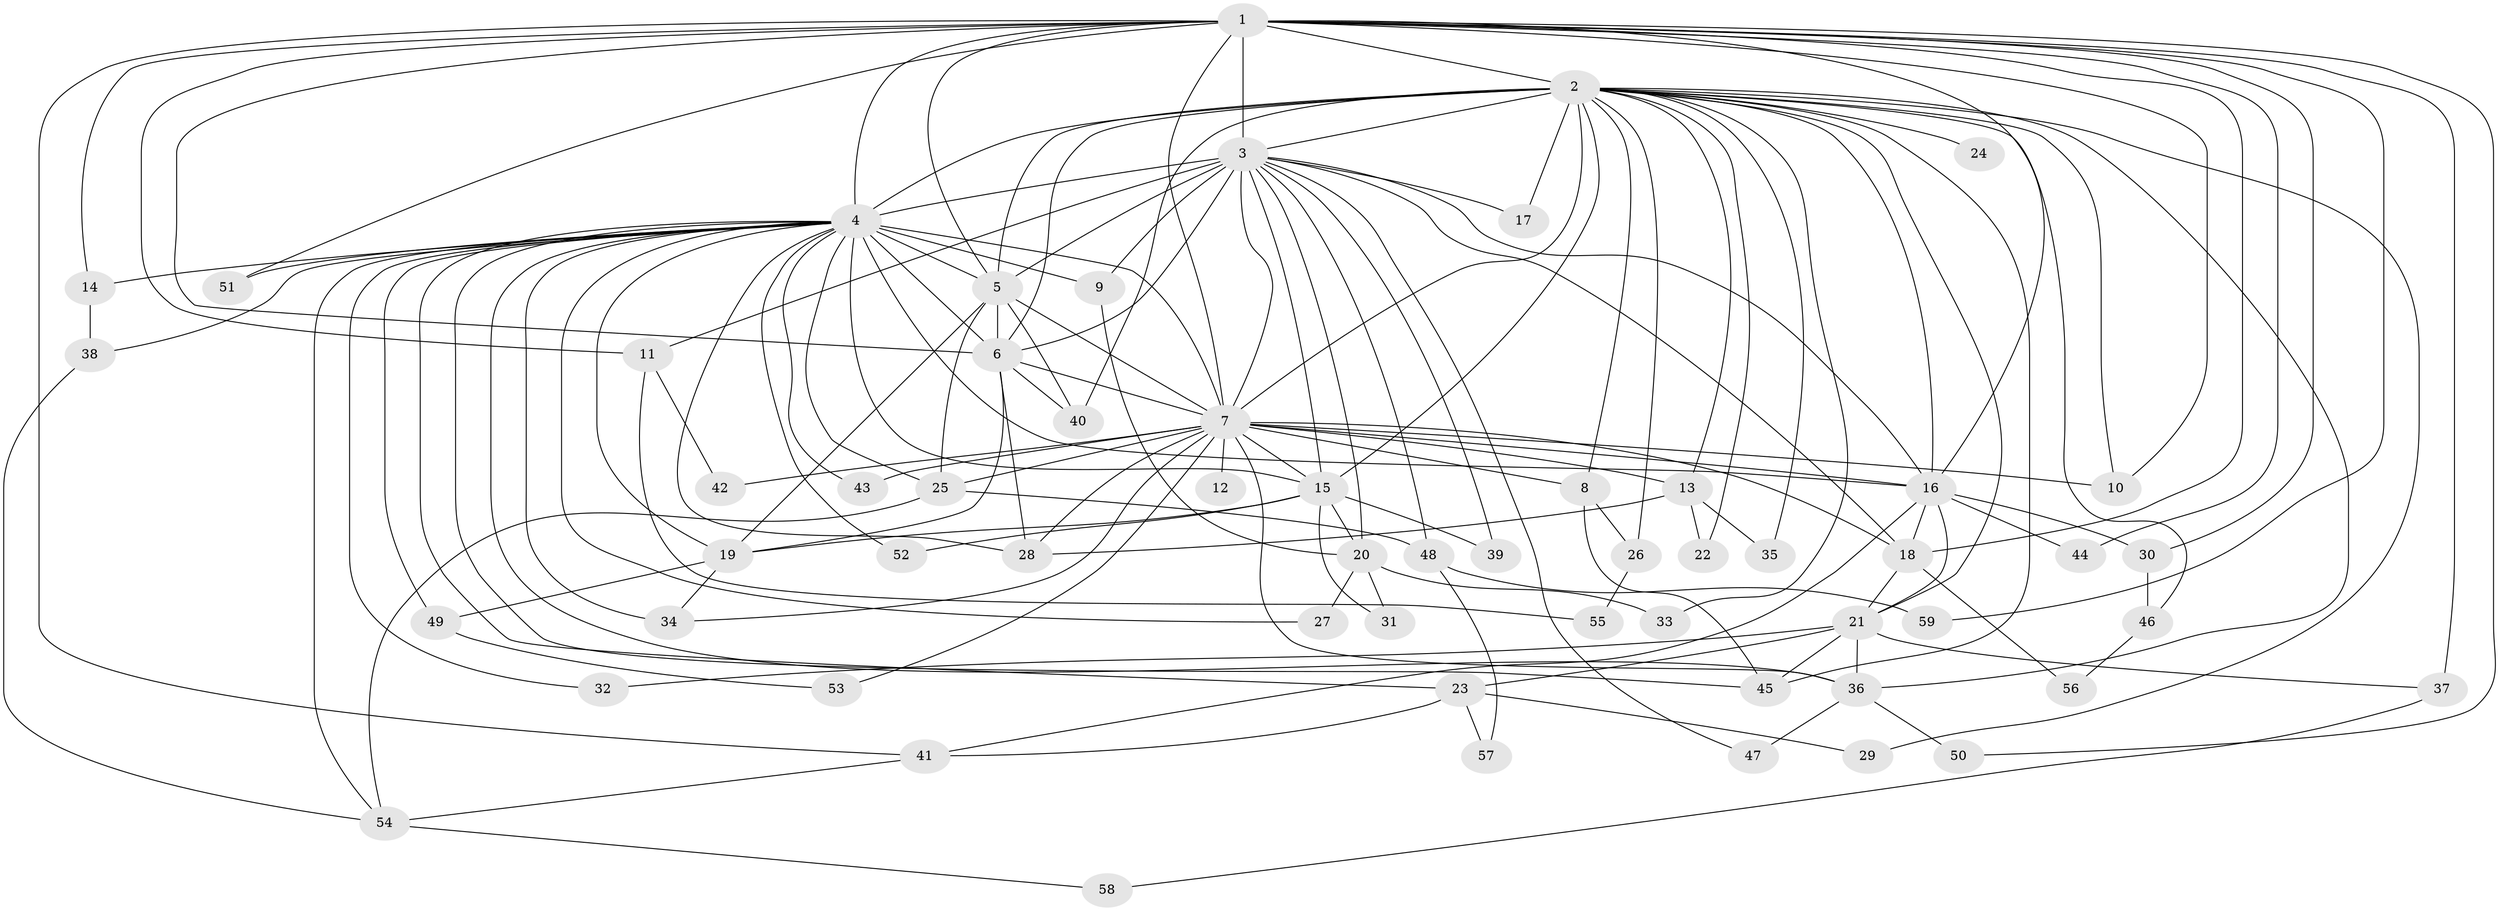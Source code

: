 // original degree distribution, {16: 0.01020408163265306, 19: 0.02040816326530612, 21: 0.02040816326530612, 20: 0.01020408163265306, 15: 0.02040816326530612, 23: 0.01020408163265306, 25: 0.01020408163265306, 4: 0.07142857142857142, 3: 0.22448979591836735, 2: 0.5102040816326531, 5: 0.04081632653061224, 8: 0.02040816326530612, 6: 0.030612244897959183}
// Generated by graph-tools (version 1.1) at 2025/50/03/04/25 22:50:02]
// undirected, 59 vertices, 147 edges
graph export_dot {
  node [color=gray90,style=filled];
  1;
  2;
  3;
  4;
  5;
  6;
  7;
  8;
  9;
  10;
  11;
  12;
  13;
  14;
  15;
  16;
  17;
  18;
  19;
  20;
  21;
  22;
  23;
  24;
  25;
  26;
  27;
  28;
  29;
  30;
  31;
  32;
  33;
  34;
  35;
  36;
  37;
  38;
  39;
  40;
  41;
  42;
  43;
  44;
  45;
  46;
  47;
  48;
  49;
  50;
  51;
  52;
  53;
  54;
  55;
  56;
  57;
  58;
  59;
  1 -- 2 [weight=4.0];
  1 -- 3 [weight=2.0];
  1 -- 4 [weight=4.0];
  1 -- 5 [weight=3.0];
  1 -- 6 [weight=2.0];
  1 -- 7 [weight=3.0];
  1 -- 10 [weight=1.0];
  1 -- 11 [weight=1.0];
  1 -- 14 [weight=1.0];
  1 -- 16 [weight=1.0];
  1 -- 18 [weight=4.0];
  1 -- 30 [weight=1.0];
  1 -- 37 [weight=1.0];
  1 -- 41 [weight=1.0];
  1 -- 44 [weight=1.0];
  1 -- 50 [weight=1.0];
  1 -- 51 [weight=1.0];
  1 -- 59 [weight=1.0];
  2 -- 3 [weight=2.0];
  2 -- 4 [weight=4.0];
  2 -- 5 [weight=2.0];
  2 -- 6 [weight=2.0];
  2 -- 7 [weight=2.0];
  2 -- 8 [weight=1.0];
  2 -- 10 [weight=1.0];
  2 -- 13 [weight=1.0];
  2 -- 15 [weight=1.0];
  2 -- 16 [weight=1.0];
  2 -- 17 [weight=1.0];
  2 -- 21 [weight=1.0];
  2 -- 22 [weight=1.0];
  2 -- 24 [weight=2.0];
  2 -- 26 [weight=1.0];
  2 -- 29 [weight=1.0];
  2 -- 33 [weight=1.0];
  2 -- 35 [weight=1.0];
  2 -- 36 [weight=1.0];
  2 -- 40 [weight=1.0];
  2 -- 45 [weight=1.0];
  2 -- 46 [weight=1.0];
  3 -- 4 [weight=3.0];
  3 -- 5 [weight=2.0];
  3 -- 6 [weight=1.0];
  3 -- 7 [weight=1.0];
  3 -- 9 [weight=1.0];
  3 -- 11 [weight=1.0];
  3 -- 15 [weight=1.0];
  3 -- 16 [weight=1.0];
  3 -- 17 [weight=1.0];
  3 -- 18 [weight=1.0];
  3 -- 20 [weight=1.0];
  3 -- 39 [weight=1.0];
  3 -- 47 [weight=1.0];
  3 -- 48 [weight=1.0];
  4 -- 5 [weight=2.0];
  4 -- 6 [weight=3.0];
  4 -- 7 [weight=3.0];
  4 -- 9 [weight=1.0];
  4 -- 14 [weight=1.0];
  4 -- 15 [weight=1.0];
  4 -- 16 [weight=1.0];
  4 -- 19 [weight=1.0];
  4 -- 23 [weight=1.0];
  4 -- 25 [weight=1.0];
  4 -- 27 [weight=1.0];
  4 -- 28 [weight=1.0];
  4 -- 32 [weight=1.0];
  4 -- 34 [weight=2.0];
  4 -- 36 [weight=1.0];
  4 -- 38 [weight=1.0];
  4 -- 43 [weight=1.0];
  4 -- 45 [weight=1.0];
  4 -- 49 [weight=1.0];
  4 -- 51 [weight=1.0];
  4 -- 52 [weight=1.0];
  4 -- 54 [weight=1.0];
  5 -- 6 [weight=1.0];
  5 -- 7 [weight=1.0];
  5 -- 19 [weight=1.0];
  5 -- 25 [weight=3.0];
  5 -- 40 [weight=1.0];
  6 -- 7 [weight=1.0];
  6 -- 19 [weight=1.0];
  6 -- 28 [weight=3.0];
  6 -- 40 [weight=1.0];
  7 -- 8 [weight=1.0];
  7 -- 10 [weight=1.0];
  7 -- 12 [weight=1.0];
  7 -- 13 [weight=1.0];
  7 -- 15 [weight=1.0];
  7 -- 16 [weight=1.0];
  7 -- 18 [weight=1.0];
  7 -- 25 [weight=1.0];
  7 -- 28 [weight=1.0];
  7 -- 34 [weight=1.0];
  7 -- 36 [weight=1.0];
  7 -- 42 [weight=1.0];
  7 -- 43 [weight=1.0];
  7 -- 53 [weight=1.0];
  8 -- 26 [weight=1.0];
  8 -- 45 [weight=1.0];
  9 -- 20 [weight=1.0];
  11 -- 42 [weight=1.0];
  11 -- 55 [weight=1.0];
  13 -- 22 [weight=1.0];
  13 -- 28 [weight=1.0];
  13 -- 35 [weight=1.0];
  14 -- 38 [weight=1.0];
  15 -- 19 [weight=1.0];
  15 -- 20 [weight=1.0];
  15 -- 31 [weight=1.0];
  15 -- 39 [weight=1.0];
  15 -- 52 [weight=1.0];
  16 -- 18 [weight=2.0];
  16 -- 21 [weight=1.0];
  16 -- 30 [weight=1.0];
  16 -- 41 [weight=1.0];
  16 -- 44 [weight=1.0];
  18 -- 21 [weight=1.0];
  18 -- 56 [weight=1.0];
  19 -- 34 [weight=1.0];
  19 -- 49 [weight=1.0];
  20 -- 27 [weight=1.0];
  20 -- 31 [weight=1.0];
  20 -- 33 [weight=1.0];
  21 -- 23 [weight=1.0];
  21 -- 32 [weight=1.0];
  21 -- 36 [weight=1.0];
  21 -- 37 [weight=1.0];
  21 -- 45 [weight=1.0];
  23 -- 29 [weight=1.0];
  23 -- 41 [weight=1.0];
  23 -- 57 [weight=1.0];
  25 -- 48 [weight=1.0];
  25 -- 54 [weight=1.0];
  26 -- 55 [weight=1.0];
  30 -- 46 [weight=1.0];
  36 -- 47 [weight=1.0];
  36 -- 50 [weight=1.0];
  37 -- 58 [weight=1.0];
  38 -- 54 [weight=1.0];
  41 -- 54 [weight=1.0];
  46 -- 56 [weight=1.0];
  48 -- 57 [weight=1.0];
  48 -- 59 [weight=1.0];
  49 -- 53 [weight=1.0];
  54 -- 58 [weight=1.0];
}
